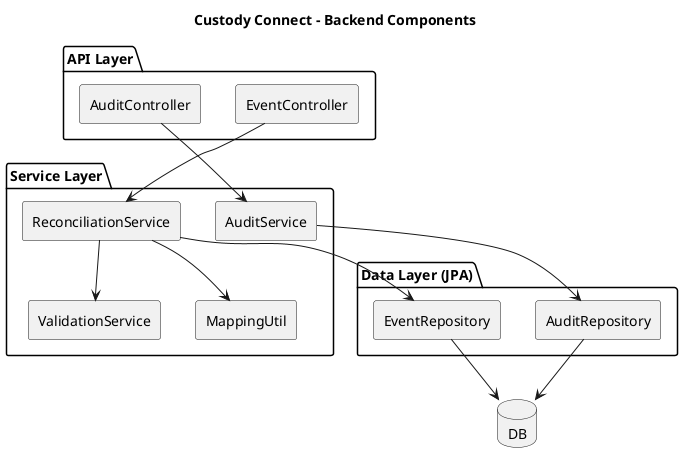 @startuml
title Custody Connect - Backend Components

skinparam componentStyle rectangle
skinparam shadowing false

package "API Layer" {
  [EventController]
  [AuditController]
}

package "Service Layer" {
  [ReconciliationService]
  [AuditService]
  [ValidationService]
  [MappingUtil]
}

package "Data Layer (JPA)" {
  [EventRepository]
  [AuditRepository]
}

database "DB" as DB
[EventController] --> [ReconciliationService]
[AuditController] --> [AuditService]
[ReconciliationService] --> [ValidationService]
[ReconciliationService] --> [MappingUtil]
[ReconciliationService] --> [EventRepository]
[AuditService] --> [AuditRepository]
[EventRepository] --> DB
[AuditRepository] --> DB

@enduml
